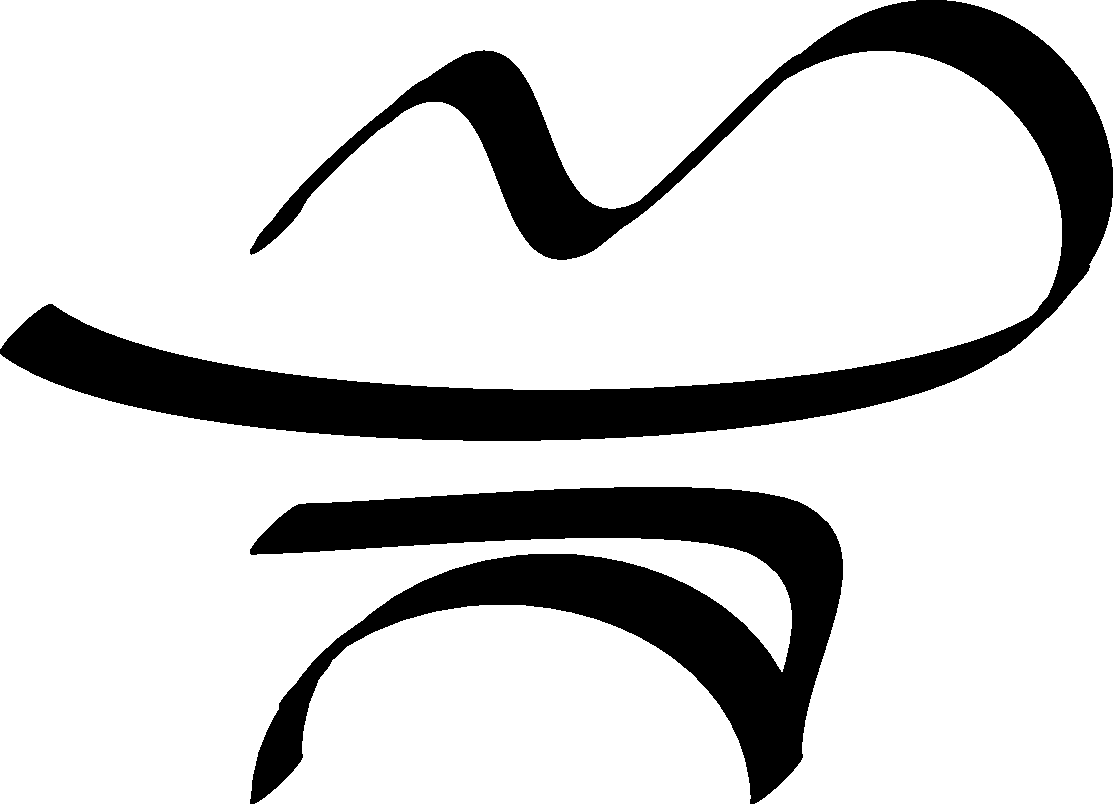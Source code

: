 unitsize(5);
pen slanty = makepen(scale(5)*slant(1.0)*xscale(0.333)*circle((0,0),2.5));
currentpen = slanty;
/*
path wave = (25,0).. tension 2 ..(100*5/12,15)..(100*7/12,0).. tension 2 ..(75,15);
draw(wave);
path hline = (0,-15)..(100,-15);
draw(hline);
*/
path cover = (25,0).. tension 2 ..(100*5/12,15)..(100*7/12,0).. tension 2 ..(75,15)..(100,-10).. tension 2 ..(0,-10);
draw(cover);
path box = (25,-30){E}.. tension 2 ..(75,-30)..{S}(75,-55){N}..(50,-35)..{S}(25,-55);
draw(box);
